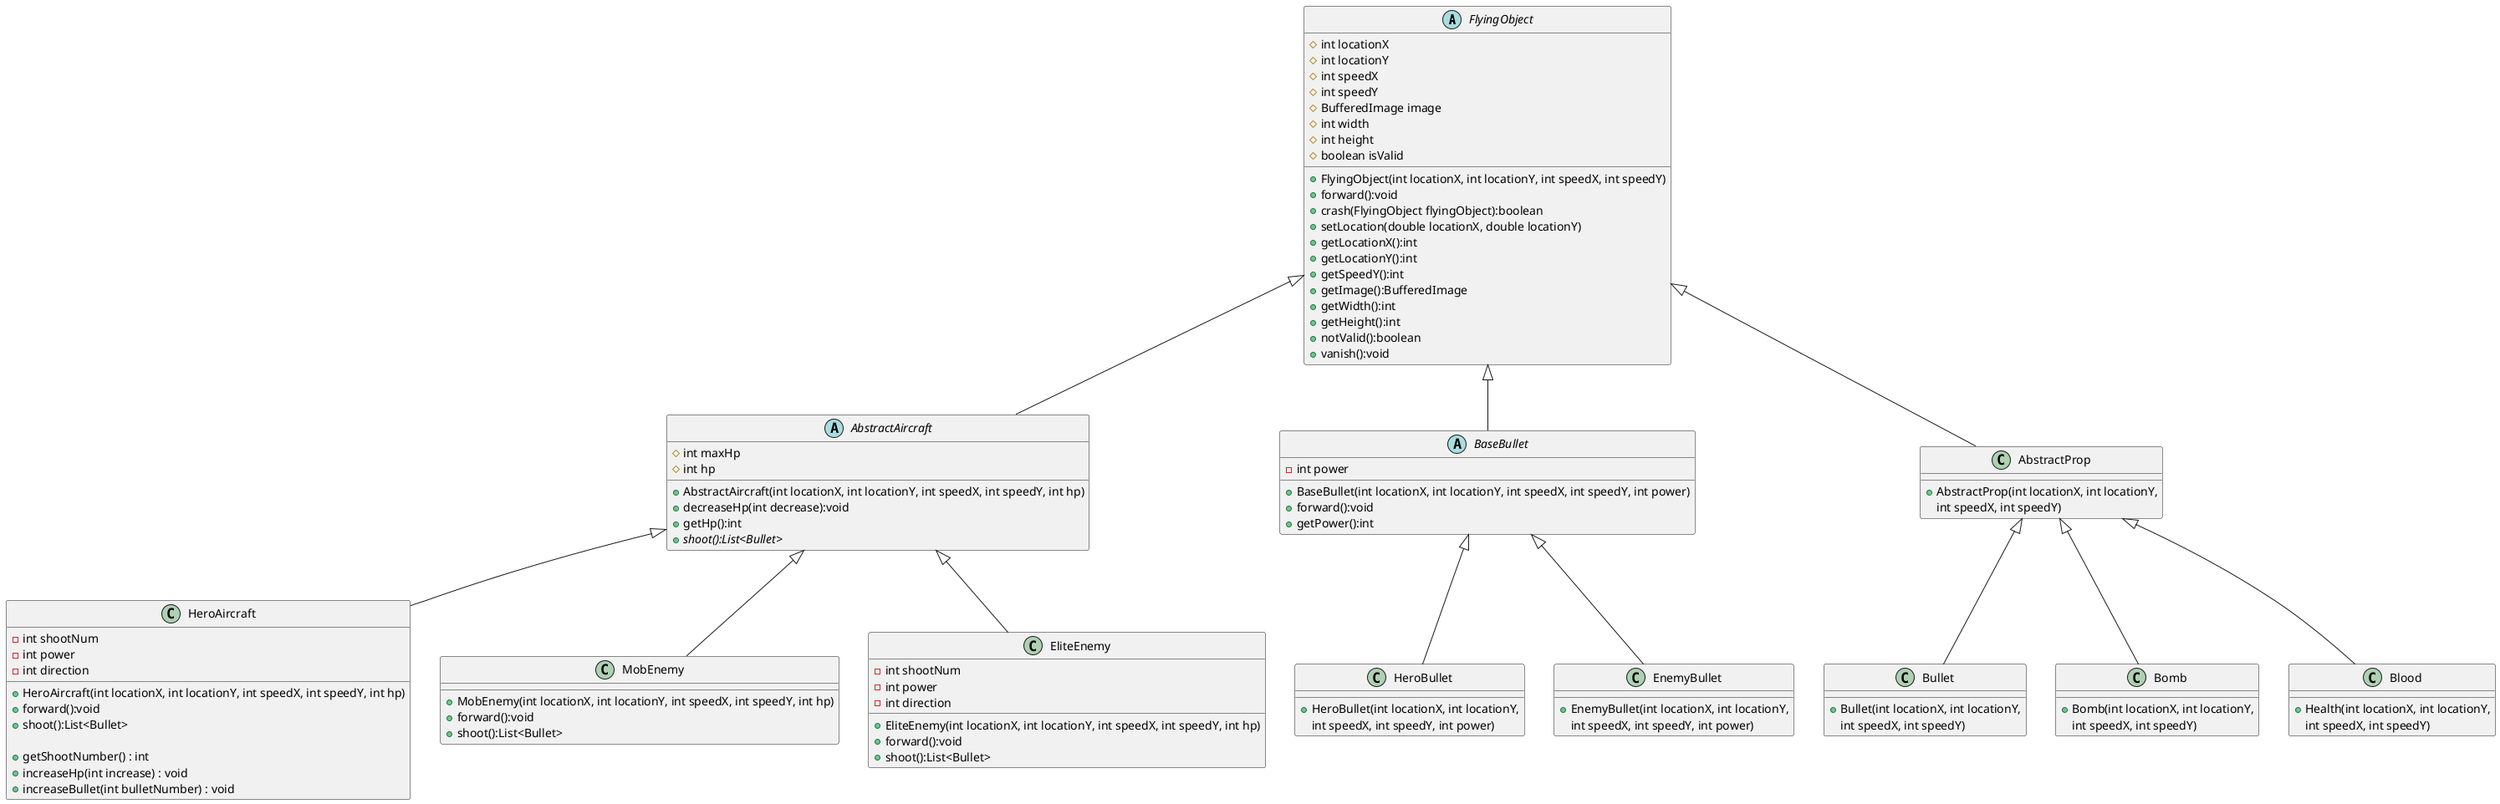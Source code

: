 @startuml
'https://plantuml.com/class-diagram

abstract class FlyingObject
{
    # int locationX
    # int locationY
    # int speedX
    # int speedY
    # BufferedImage image
    # int width
    # int height
    # boolean isValid

    + FlyingObject(int locationX, int locationY, int speedX, int speedY)
    + forward():void
    + crash(FlyingObject flyingObject):boolean
    + setLocation(double locationX, double locationY)
    + getLocationX():int
    + getLocationY():int
    + getSpeedY():int
    + getImage():BufferedImage
    + getWidth():int
    + getHeight():int
    + notValid():boolean
    + vanish():void
}
abstract class AbstractAircraft
{
	# int maxHp
    # int hp
    + AbstractAircraft(int locationX, int locationY, int speedX, int speedY, int hp)
    + decreaseHp(int decrease):void
    + getHp():int
    + {abstract} shoot():List<Bullet>
 }

abstract class BaseBullet
{
    - int power
    + BaseBullet(int locationX, int locationY, int speedX, int speedY, int power)
    + forward():void
	+ getPower():int
}

FlyingObject <|-- AbstractAircraft
FlyingObject <|-- BaseBullet
FlyingObject <|-- AbstractProp

AbstractAircraft <|-- HeroAircraft
AbstractAircraft <|-- MobEnemy
AbstractAircraft <|-- EliteEnemy

BaseBullet <|-- HeroBullet
BaseBullet <|-- EnemyBullet

AbstractProp <|-- Bullet
AbstractProp <|-- Bomb
AbstractProp <|-- Blood

class HeroAircraft {
    - int shootNum
    - int power
    - int direction
    + HeroAircraft(int locationX, int locationY, int speedX, int speedY, int hp)
    + forward():void
    + shoot():List<Bullet>

    + getShootNumber() : int
    + increaseHp(int increase) : void
    + increaseBullet(int bulletNumber) : void

}

class MobEnemy {
    + MobEnemy(int locationX, int locationY, int speedX, int speedY, int hp)
    + forward():void
    + shoot():List<Bullet>
}

class EliteEnemy{
      - int shootNum
      - int power
      - int direction
      + EliteEnemy(int locationX, int locationY, int speedX, int speedY, int hp)
      + forward():void
      + shoot():List<Bullet>
}

class HeroBullet {
    + HeroBullet(int locationX, int locationY,
     int speedX, int speedY, int power)
}

class EnemyBullet {
    + EnemyBullet(int locationX, int locationY,
     int speedX, int speedY, int power)
}

class AbstractProp {
    + AbstractProp(int locationX, int locationY,
     int speedX, int speedY)
}

class Bullet {
    + Bullet(int locationX, int locationY,
     int speedX, int speedY)
}

class Bomb {
    + Bomb(int locationX, int locationY,
     int speedX, int speedY)
}

class Blood {
    + Health(int locationX, int locationY,
     int speedX, int speedY)
}

@enduml